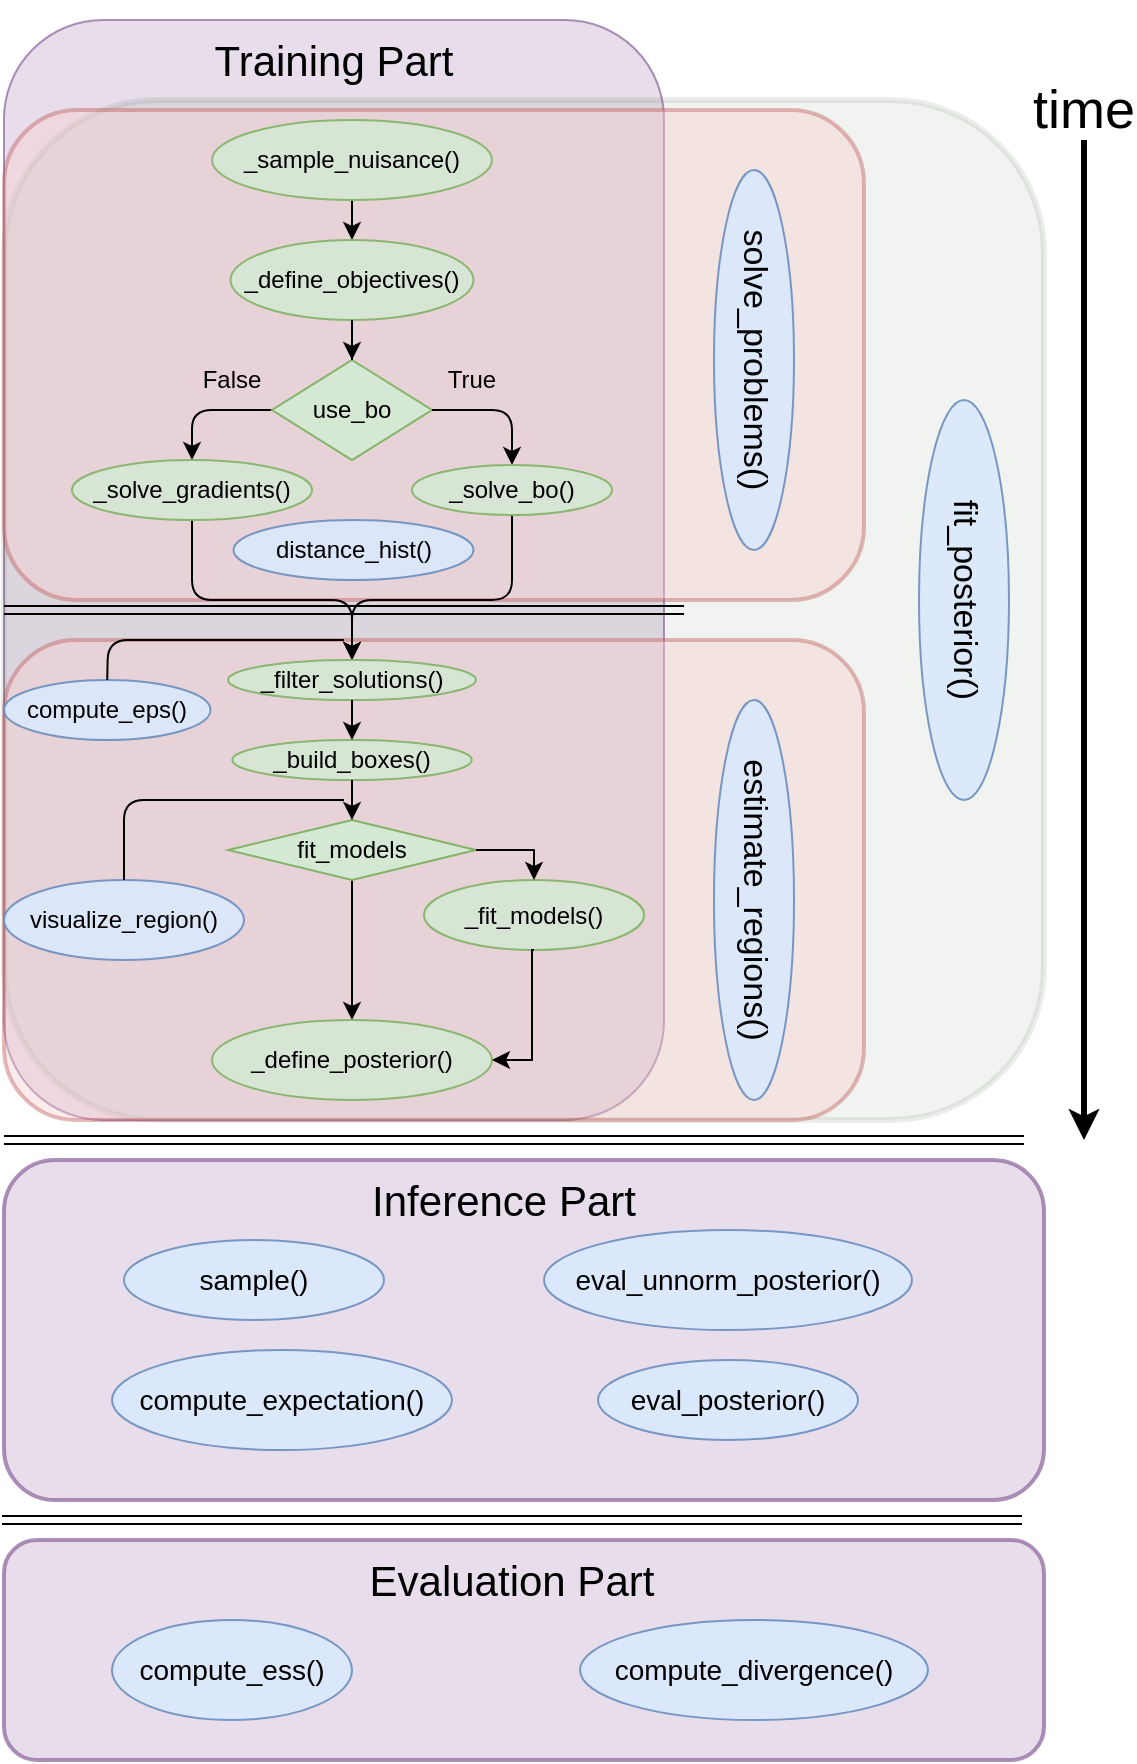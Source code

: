 <mxfile version="13.6.4" type="device"><diagram id="C5RBs43oDa-KdzZeNtuy" name="Page-1"><mxGraphModel dx="1350" dy="738" grid="1" gridSize="10" guides="1" tooltips="1" connect="1" arrows="1" fold="1" page="1" pageScale="1" pageWidth="827" pageHeight="1169" math="0" shadow="0"><root><mxCell id="WIyWlLk6GJQsqaUBKTNV-0"/><mxCell id="WIyWlLk6GJQsqaUBKTNV-1" parent="WIyWlLk6GJQsqaUBKTNV-0"/><mxCell id="qcAdu_9-AjF_YOfYh3q7-18" value="" style="rounded=1;whiteSpace=wrap;html=1;fillColor=#e1d5e7;strokeColor=#9673a6;opacity=80;fontFamily=Helvetica;" parent="WIyWlLk6GJQsqaUBKTNV-1" vertex="1"><mxGeometry x="110" y="50" width="330" height="550" as="geometry"/></mxCell><mxCell id="qcAdu_9-AjF_YOfYh3q7-25" value="" style="rounded=1;whiteSpace=wrap;html=1;fillColor=#6d8764;strokeColor=#3A5431;opacity=10;strokeWidth=3;fontColor=#ffffff;fontFamily=Helvetica;" parent="WIyWlLk6GJQsqaUBKTNV-1" vertex="1"><mxGeometry x="110" y="90" width="520" height="510" as="geometry"/></mxCell><mxCell id="qcAdu_9-AjF_YOfYh3q7-22" value="" style="rounded=1;whiteSpace=wrap;html=1;fillColor=#f8cecc;strokeColor=#b85450;opacity=40;strokeWidth=2;fontFamily=Helvetica;" parent="WIyWlLk6GJQsqaUBKTNV-1" vertex="1"><mxGeometry x="110" y="360" width="430" height="240" as="geometry"/></mxCell><mxCell id="qcAdu_9-AjF_YOfYh3q7-21" value="" style="rounded=1;whiteSpace=wrap;html=1;fillColor=#f8cecc;strokeColor=#b85450;opacity=40;strokeWidth=2;perimeterSpacing=4;fontFamily=Helvetica;" parent="WIyWlLk6GJQsqaUBKTNV-1" vertex="1"><mxGeometry x="110" y="95" width="430" height="245" as="geometry"/></mxCell><mxCell id="qcAdu_9-AjF_YOfYh3q7-48" value="" style="rounded=1;whiteSpace=wrap;html=1;fillColor=#e1d5e7;strokeColor=#9673a6;opacity=80;fontFamily=Helvetica;strokeWidth=2;" parent="WIyWlLk6GJQsqaUBKTNV-1" vertex="1"><mxGeometry x="110" y="620" width="520" height="170" as="geometry"/></mxCell><mxCell id="qcAdu_9-AjF_YOfYh3q7-4" style="edgeStyle=orthogonalEdgeStyle;rounded=0;orthogonalLoop=1;jettySize=auto;html=1;exitX=0.5;exitY=1;exitDx=0;exitDy=0;entryX=0.5;entryY=0;entryDx=0;entryDy=0;fontFamily=Helvetica;" parent="WIyWlLk6GJQsqaUBKTNV-1" source="qcAdu_9-AjF_YOfYh3q7-28" target="qcAdu_9-AjF_YOfYh3q7-29" edge="1"><mxGeometry relative="1" as="geometry"><mxPoint x="284" y="155" as="sourcePoint"/><mxPoint x="284" y="175" as="targetPoint"/></mxGeometry></mxCell><mxCell id="qcAdu_9-AjF_YOfYh3q7-6" value="" style="endArrow=classic;html=1;entryX=0.5;entryY=0;entryDx=0;entryDy=0;exitX=0;exitY=0.5;exitDx=0;exitDy=0;fontFamily=Helvetica;" parent="WIyWlLk6GJQsqaUBKTNV-1" source="qcAdu_9-AjF_YOfYh3q7-7" target="qcAdu_9-AjF_YOfYh3q7-30" edge="1"><mxGeometry width="50" height="50" relative="1" as="geometry"><mxPoint x="244" y="265" as="sourcePoint"/><mxPoint x="204" y="305" as="targetPoint"/><Array as="points"><mxPoint x="204" y="245"/></Array></mxGeometry></mxCell><mxCell id="qcAdu_9-AjF_YOfYh3q7-7" value="use_bo" style="rhombus;whiteSpace=wrap;html=1;fillColor=#d5e8d4;strokeColor=#82b366;fontFamily=Helvetica;" parent="WIyWlLk6GJQsqaUBKTNV-1" vertex="1"><mxGeometry x="244" y="220" width="80" height="50" as="geometry"/></mxCell><mxCell id="qcAdu_9-AjF_YOfYh3q7-9" value="" style="endArrow=classic;html=1;exitX=1;exitY=0.5;exitDx=0;exitDy=0;entryX=0.5;entryY=0;entryDx=0;entryDy=0;fontFamily=Helvetica;" parent="WIyWlLk6GJQsqaUBKTNV-1" source="qcAdu_9-AjF_YOfYh3q7-7" target="qcAdu_9-AjF_YOfYh3q7-31" edge="1"><mxGeometry width="50" height="50" relative="1" as="geometry"><mxPoint x="514" y="455" as="sourcePoint"/><mxPoint x="364" y="305" as="targetPoint"/><Array as="points"><mxPoint x="364" y="245"/></Array></mxGeometry></mxCell><mxCell id="qcAdu_9-AjF_YOfYh3q7-12" value="False" style="text;html=1;strokeColor=none;fillColor=none;align=center;verticalAlign=middle;whiteSpace=wrap;rounded=0;fontFamily=Helvetica;" parent="WIyWlLk6GJQsqaUBKTNV-1" vertex="1"><mxGeometry x="204" y="220" width="40" height="20" as="geometry"/></mxCell><mxCell id="qcAdu_9-AjF_YOfYh3q7-13" value="&lt;div&gt;True&lt;/div&gt;" style="text;html=1;strokeColor=none;fillColor=none;align=center;verticalAlign=middle;whiteSpace=wrap;rounded=0;fontFamily=Helvetica;" parent="WIyWlLk6GJQsqaUBKTNV-1" vertex="1"><mxGeometry x="329" y="220" width="30" height="20" as="geometry"/></mxCell><mxCell id="qcAdu_9-AjF_YOfYh3q7-15" value="" style="endArrow=classic;html=1;exitX=0.5;exitY=1;exitDx=0;exitDy=0;fontFamily=Helvetica;entryX=0.5;entryY=0;entryDx=0;entryDy=0;" parent="WIyWlLk6GJQsqaUBKTNV-1" source="27An2EoxrtJzcO6eq-NU-0" target="qcAdu_9-AjF_YOfYh3q7-34" edge="1"><mxGeometry width="50" height="50" relative="1" as="geometry"><mxPoint x="284" y="515" as="sourcePoint"/><mxPoint x="284" y="545" as="targetPoint"/></mxGeometry></mxCell><mxCell id="qcAdu_9-AjF_YOfYh3q7-16" value="" style="endArrow=classic;html=1;exitX=0.5;exitY=1;exitDx=0;exitDy=0;entryX=0.5;entryY=0;entryDx=0;entryDy=0;fontFamily=Helvetica;" parent="WIyWlLk6GJQsqaUBKTNV-1" source="qcAdu_9-AjF_YOfYh3q7-30" target="qcAdu_9-AjF_YOfYh3q7-32" edge="1"><mxGeometry width="50" height="50" relative="1" as="geometry"><mxPoint x="204" y="345" as="sourcePoint"/><mxPoint x="284" y="405" as="targetPoint"/><Array as="points"><mxPoint x="204" y="340"/><mxPoint x="284" y="340"/></Array></mxGeometry></mxCell><mxCell id="qcAdu_9-AjF_YOfYh3q7-17" value="" style="endArrow=classic;html=1;exitX=0.5;exitY=1;exitDx=0;exitDy=0;fontFamily=Helvetica;entryX=0.5;entryY=0;entryDx=0;entryDy=0;" parent="WIyWlLk6GJQsqaUBKTNV-1" source="qcAdu_9-AjF_YOfYh3q7-31" target="qcAdu_9-AjF_YOfYh3q7-32" edge="1"><mxGeometry width="50" height="50" relative="1" as="geometry"><mxPoint x="364" y="345" as="sourcePoint"/><mxPoint x="284" y="405" as="targetPoint"/><Array as="points"><mxPoint x="364" y="340"/><mxPoint x="284" y="340"/></Array></mxGeometry></mxCell><mxCell id="qcAdu_9-AjF_YOfYh3q7-19" value="&lt;div style=&quot;font-size: 21px&quot;&gt;&lt;font style=&quot;font-size: 21px&quot;&gt;Training Part&lt;/font&gt;&lt;/div&gt;" style="text;html=1;strokeColor=none;fillColor=none;align=center;verticalAlign=middle;whiteSpace=wrap;rounded=0;fontFamily=Helvetica;" parent="WIyWlLk6GJQsqaUBKTNV-1" vertex="1"><mxGeometry x="205" y="40" width="140" height="60" as="geometry"/></mxCell><mxCell id="qcAdu_9-AjF_YOfYh3q7-28" value="_sample_nuisance()" style="ellipse;whiteSpace=wrap;html=1;strokeWidth=1;opacity=90;fillColor=#d5e8d4;strokeColor=#82b366;fontFamily=Helvetica;" parent="WIyWlLk6GJQsqaUBKTNV-1" vertex="1"><mxGeometry x="214" y="100" width="140" height="40" as="geometry"/></mxCell><mxCell id="qcAdu_9-AjF_YOfYh3q7-29" value="_define_objectives()" style="ellipse;whiteSpace=wrap;html=1;strokeWidth=1;opacity=90;fillColor=#d5e8d4;strokeColor=#82b366;fontFamily=Helvetica;" parent="WIyWlLk6GJQsqaUBKTNV-1" vertex="1"><mxGeometry x="223.25" y="160" width="121.5" height="40" as="geometry"/></mxCell><mxCell id="qcAdu_9-AjF_YOfYh3q7-30" value="_solve_gradients()" style="ellipse;whiteSpace=wrap;html=1;strokeWidth=1;opacity=90;fillColor=#d5e8d4;strokeColor=#82b366;fontFamily=Helvetica;" parent="WIyWlLk6GJQsqaUBKTNV-1" vertex="1"><mxGeometry x="144" y="270" width="120" height="30" as="geometry"/></mxCell><mxCell id="qcAdu_9-AjF_YOfYh3q7-31" value="_solve_bo()" style="ellipse;whiteSpace=wrap;html=1;strokeWidth=1;opacity=90;fillColor=#d5e8d4;strokeColor=#82b366;fontFamily=Helvetica;" parent="WIyWlLk6GJQsqaUBKTNV-1" vertex="1"><mxGeometry x="314" y="272.5" width="100" height="25" as="geometry"/></mxCell><mxCell id="qcAdu_9-AjF_YOfYh3q7-32" value="_filter_solutions()" style="ellipse;whiteSpace=wrap;html=1;strokeWidth=1;opacity=90;fillColor=#d5e8d4;strokeColor=#82b366;fontFamily=Helvetica;" parent="WIyWlLk6GJQsqaUBKTNV-1" vertex="1"><mxGeometry x="222" y="370" width="124" height="20" as="geometry"/></mxCell><mxCell id="qcAdu_9-AjF_YOfYh3q7-33" value="_build_boxes()" style="ellipse;whiteSpace=wrap;html=1;strokeWidth=1;opacity=90;fillColor=#d5e8d4;strokeColor=#82b366;fontFamily=Helvetica;" parent="WIyWlLk6GJQsqaUBKTNV-1" vertex="1"><mxGeometry x="224.13" y="410" width="119.75" height="20" as="geometry"/></mxCell><mxCell id="qcAdu_9-AjF_YOfYh3q7-34" value="_define_posterior()" style="ellipse;whiteSpace=wrap;html=1;strokeWidth=1;opacity=90;fillColor=#d5e8d4;strokeColor=#82b366;fontFamily=Helvetica;" parent="WIyWlLk6GJQsqaUBKTNV-1" vertex="1"><mxGeometry x="214" y="550" width="140" height="40" as="geometry"/></mxCell><mxCell id="qcAdu_9-AjF_YOfYh3q7-40" value="" style="shape=link;html=1;fontFamily=Helvetica;" parent="WIyWlLk6GJQsqaUBKTNV-1" edge="1"><mxGeometry width="100" relative="1" as="geometry"><mxPoint x="110" y="610" as="sourcePoint"/><mxPoint x="620" y="610" as="targetPoint"/><Array as="points"><mxPoint x="280" y="610"/></Array></mxGeometry></mxCell><mxCell id="qcAdu_9-AjF_YOfYh3q7-41" value="sample()" style="ellipse;whiteSpace=wrap;html=1;strokeWidth=1;opacity=90;fillColor=#dae8fc;strokeColor=#6c8ebf;fontFamily=Helvetica;fontSize=14;" parent="WIyWlLk6GJQsqaUBKTNV-1" vertex="1"><mxGeometry x="170" y="660" width="130" height="40" as="geometry"/></mxCell><mxCell id="qcAdu_9-AjF_YOfYh3q7-42" value="eval_posterior()" style="ellipse;whiteSpace=wrap;html=1;strokeWidth=1;opacity=90;fillColor=#dae8fc;strokeColor=#6c8ebf;fontFamily=Helvetica;fontSize=14;" parent="WIyWlLk6GJQsqaUBKTNV-1" vertex="1"><mxGeometry x="407" y="720" width="130" height="40" as="geometry"/></mxCell><mxCell id="qcAdu_9-AjF_YOfYh3q7-43" value="eval_unnorm_posterior()" style="ellipse;whiteSpace=wrap;html=1;strokeWidth=1;opacity=90;fillColor=#dae8fc;strokeColor=#6c8ebf;fontFamily=Helvetica;fontSize=14;" parent="WIyWlLk6GJQsqaUBKTNV-1" vertex="1"><mxGeometry x="380" y="655" width="184" height="50" as="geometry"/></mxCell><mxCell id="qcAdu_9-AjF_YOfYh3q7-44" value="compute_expectation()" style="ellipse;whiteSpace=wrap;html=1;strokeWidth=1;opacity=90;fillColor=#dae8fc;strokeColor=#6c8ebf;fontFamily=Helvetica;fontSize=14;" parent="WIyWlLk6GJQsqaUBKTNV-1" vertex="1"><mxGeometry x="164" y="715" width="170" height="50" as="geometry"/></mxCell><mxCell id="qcAdu_9-AjF_YOfYh3q7-45" value="&lt;font style=&quot;font-size: 17px&quot;&gt;fit_posterior()&lt;/font&gt;" style="ellipse;whiteSpace=wrap;html=1;strokeWidth=1;opacity=90;fillColor=#dae8fc;strokeColor=#6c8ebf;fontFamily=Helvetica;rotation=90;" parent="WIyWlLk6GJQsqaUBKTNV-1" vertex="1"><mxGeometry x="490" y="317.5" width="200" height="45" as="geometry"/></mxCell><mxCell id="qcAdu_9-AjF_YOfYh3q7-46" value="&lt;font style=&quot;font-size: 17px&quot;&gt;solve_problems()&lt;/font&gt;" style="ellipse;whiteSpace=wrap;html=1;strokeWidth=1;opacity=90;fillColor=#dae8fc;strokeColor=#6c8ebf;fontFamily=Helvetica;rotation=90;" parent="WIyWlLk6GJQsqaUBKTNV-1" vertex="1"><mxGeometry x="390" y="200" width="190" height="40" as="geometry"/></mxCell><mxCell id="qcAdu_9-AjF_YOfYh3q7-47" value="&lt;font style=&quot;font-size: 17px&quot;&gt;estimate_regions()&lt;/font&gt;" style="ellipse;whiteSpace=wrap;html=1;strokeWidth=1;opacity=90;fillColor=#dae8fc;strokeColor=#6c8ebf;fontFamily=Helvetica;rotation=90;" parent="WIyWlLk6GJQsqaUBKTNV-1" vertex="1"><mxGeometry x="385" y="470" width="200" height="40" as="geometry"/></mxCell><mxCell id="qcAdu_9-AjF_YOfYh3q7-52" value="&lt;font style=&quot;font-size: 21px&quot;&gt;Inference Part&lt;/font&gt;" style="text;html=1;strokeColor=none;fillColor=none;align=center;verticalAlign=middle;whiteSpace=wrap;rounded=0;fontFamily=Helvetica;opacity=80;" parent="WIyWlLk6GJQsqaUBKTNV-1" vertex="1"><mxGeometry x="280" y="620" width="160" height="40" as="geometry"/></mxCell><mxCell id="qcAdu_9-AjF_YOfYh3q7-53" value="" style="shape=link;html=1;fontFamily=Helvetica;" parent="WIyWlLk6GJQsqaUBKTNV-1" edge="1"><mxGeometry width="100" relative="1" as="geometry"><mxPoint x="109" y="800" as="sourcePoint"/><mxPoint x="619" y="800" as="targetPoint"/><Array as="points"><mxPoint x="279" y="800"/></Array></mxGeometry></mxCell><mxCell id="qcAdu_9-AjF_YOfYh3q7-54" value="" style="rounded=1;whiteSpace=wrap;html=1;fillColor=#e1d5e7;strokeColor=#9673a6;opacity=80;fontFamily=Helvetica;strokeWidth=2;" parent="WIyWlLk6GJQsqaUBKTNV-1" vertex="1"><mxGeometry x="110" y="810" width="520" height="110" as="geometry"/></mxCell><mxCell id="qcAdu_9-AjF_YOfYh3q7-55" value="&lt;font style=&quot;font-size: 21px&quot;&gt;Evaluation Part&lt;/font&gt;" style="text;html=1;strokeColor=none;fillColor=none;align=center;verticalAlign=middle;whiteSpace=wrap;rounded=0;fontFamily=Helvetica;opacity=80;" parent="WIyWlLk6GJQsqaUBKTNV-1" vertex="1"><mxGeometry x="284" y="810" width="160" height="40" as="geometry"/></mxCell><mxCell id="qcAdu_9-AjF_YOfYh3q7-56" value="compute_ess()" style="ellipse;whiteSpace=wrap;html=1;strokeWidth=1;opacity=90;fillColor=#dae8fc;strokeColor=#6c8ebf;fontFamily=Helvetica;fontSize=14;" parent="WIyWlLk6GJQsqaUBKTNV-1" vertex="1"><mxGeometry x="164" y="850" width="120" height="50" as="geometry"/></mxCell><mxCell id="qcAdu_9-AjF_YOfYh3q7-57" value="compute_divergence()" style="ellipse;whiteSpace=wrap;html=1;strokeWidth=1;opacity=90;fillColor=#dae8fc;strokeColor=#6c8ebf;fontFamily=Helvetica;fontSize=14;" parent="WIyWlLk6GJQsqaUBKTNV-1" vertex="1"><mxGeometry x="398" y="850" width="174" height="50" as="geometry"/></mxCell><mxCell id="qcAdu_9-AjF_YOfYh3q7-58" value="distance_hist()" style="ellipse;whiteSpace=wrap;html=1;strokeWidth=1;opacity=90;fillColor=#dae8fc;strokeColor=#6c8ebf;fontFamily=Helvetica;" parent="WIyWlLk6GJQsqaUBKTNV-1" vertex="1"><mxGeometry x="224.75" y="300" width="120" height="30" as="geometry"/></mxCell><mxCell id="qcAdu_9-AjF_YOfYh3q7-59" value="visualize_region()" style="ellipse;whiteSpace=wrap;html=1;strokeWidth=1;opacity=90;fillColor=#dae8fc;strokeColor=#6c8ebf;fontFamily=Helvetica;" parent="WIyWlLk6GJQsqaUBKTNV-1" vertex="1"><mxGeometry x="110" y="480" width="120" height="40" as="geometry"/></mxCell><mxCell id="qcAdu_9-AjF_YOfYh3q7-64" value="" style="shape=link;html=1;fontFamily=Helvetica;exitX=0;exitY=0.5;exitDx=0;exitDy=0;" parent="WIyWlLk6GJQsqaUBKTNV-1" source="qcAdu_9-AjF_YOfYh3q7-25" edge="1"><mxGeometry width="100" relative="1" as="geometry"><mxPoint x="180" y="350" as="sourcePoint"/><mxPoint x="450" y="345" as="targetPoint"/><Array as="points"/></mxGeometry></mxCell><mxCell id="lENhL_8H_t0cHYGKjKf6-0" value="compute_eps()" style="ellipse;whiteSpace=wrap;html=1;strokeWidth=1;opacity=90;fillColor=#dae8fc;strokeColor=#6c8ebf;fontFamily=Helvetica;" parent="WIyWlLk6GJQsqaUBKTNV-1" vertex="1"><mxGeometry x="110" y="380" width="103.25" height="30" as="geometry"/></mxCell><mxCell id="27An2EoxrtJzcO6eq-NU-0" value="&lt;div&gt;fit_models&lt;/div&gt;" style="rhombus;whiteSpace=wrap;html=1;fillColor=#d5e8d4;strokeColor=#82b366;fontFamily=Helvetica;" parent="WIyWlLk6GJQsqaUBKTNV-1" vertex="1"><mxGeometry x="222" y="450" width="124" height="30" as="geometry"/></mxCell><mxCell id="27An2EoxrtJzcO6eq-NU-1" value="_fit_models()" style="ellipse;whiteSpace=wrap;html=1;strokeWidth=1;opacity=90;fillColor=#d5e8d4;strokeColor=#82b366;fontFamily=Helvetica;" parent="WIyWlLk6GJQsqaUBKTNV-1" vertex="1"><mxGeometry x="320" y="480" width="110" height="35" as="geometry"/></mxCell><mxCell id="27An2EoxrtJzcO6eq-NU-3" style="edgeStyle=orthogonalEdgeStyle;rounded=0;orthogonalLoop=1;jettySize=auto;html=1;exitX=0.5;exitY=1;exitDx=0;exitDy=0;fontFamily=Helvetica;" parent="WIyWlLk6GJQsqaUBKTNV-1" source="qcAdu_9-AjF_YOfYh3q7-29" target="qcAdu_9-AjF_YOfYh3q7-7" edge="1"><mxGeometry relative="1" as="geometry"><mxPoint x="294" y="150" as="sourcePoint"/><mxPoint x="294" y="170" as="targetPoint"/></mxGeometry></mxCell><mxCell id="27An2EoxrtJzcO6eq-NU-8" style="edgeStyle=orthogonalEdgeStyle;rounded=0;orthogonalLoop=1;jettySize=auto;html=1;fontFamily=Helvetica;entryX=0.5;entryY=0;entryDx=0;entryDy=0;exitX=1;exitY=0.5;exitDx=0;exitDy=0;" parent="WIyWlLk6GJQsqaUBKTNV-1" source="27An2EoxrtJzcO6eq-NU-0" target="27An2EoxrtJzcO6eq-NU-1" edge="1"><mxGeometry relative="1" as="geometry"><mxPoint x="293" y="440" as="sourcePoint"/><mxPoint x="292.75" y="460" as="targetPoint"/></mxGeometry></mxCell><mxCell id="27An2EoxrtJzcO6eq-NU-9" style="edgeStyle=orthogonalEdgeStyle;rounded=0;orthogonalLoop=1;jettySize=auto;html=1;fontFamily=Helvetica;entryX=1;entryY=0.5;entryDx=0;entryDy=0;exitX=0.5;exitY=1;exitDx=0;exitDy=0;" parent="WIyWlLk6GJQsqaUBKTNV-1" source="27An2EoxrtJzcO6eq-NU-1" target="qcAdu_9-AjF_YOfYh3q7-34" edge="1"><mxGeometry relative="1" as="geometry"><mxPoint x="303" y="450" as="sourcePoint"/><mxPoint x="302.75" y="470" as="targetPoint"/><Array as="points"><mxPoint x="374" y="570"/></Array></mxGeometry></mxCell><mxCell id="27An2EoxrtJzcO6eq-NU-11" value="" style="endArrow=none;html=1;fontFamily=Helvetica;exitX=0.5;exitY=0;exitDx=0;exitDy=0;" parent="WIyWlLk6GJQsqaUBKTNV-1" source="qcAdu_9-AjF_YOfYh3q7-59" edge="1"><mxGeometry width="50" height="50" relative="1" as="geometry"><mxPoint x="390" y="420" as="sourcePoint"/><mxPoint x="280" y="440" as="targetPoint"/><Array as="points"><mxPoint x="170" y="440"/></Array></mxGeometry></mxCell><mxCell id="27An2EoxrtJzcO6eq-NU-12" value="" style="endArrow=none;html=1;fontFamily=Helvetica;exitX=0.5;exitY=0;exitDx=0;exitDy=0;" parent="WIyWlLk6GJQsqaUBKTNV-1" source="lENhL_8H_t0cHYGKjKf6-0" edge="1"><mxGeometry width="50" height="50" relative="1" as="geometry"><mxPoint x="180" y="490" as="sourcePoint"/><mxPoint x="280" y="360" as="targetPoint"/><Array as="points"><mxPoint x="162" y="360"/></Array></mxGeometry></mxCell><mxCell id="27An2EoxrtJzcO6eq-NU-14" value="" style="endArrow=classic;html=1;fontFamily=Helvetica;exitX=0.5;exitY=1;exitDx=0;exitDy=0;entryX=0.5;entryY=0;entryDx=0;entryDy=0;" parent="WIyWlLk6GJQsqaUBKTNV-1" source="qcAdu_9-AjF_YOfYh3q7-32" target="qcAdu_9-AjF_YOfYh3q7-33" edge="1"><mxGeometry width="50" height="50" relative="1" as="geometry"><mxPoint x="390" y="400" as="sourcePoint"/><mxPoint x="440" y="350" as="targetPoint"/></mxGeometry></mxCell><mxCell id="27An2EoxrtJzcO6eq-NU-15" value="" style="endArrow=classic;html=1;fontFamily=Helvetica;exitX=0.5;exitY=1;exitDx=0;exitDy=0;entryX=0.5;entryY=0;entryDx=0;entryDy=0;" parent="WIyWlLk6GJQsqaUBKTNV-1" source="qcAdu_9-AjF_YOfYh3q7-33" target="27An2EoxrtJzcO6eq-NU-0" edge="1"><mxGeometry width="50" height="50" relative="1" as="geometry"><mxPoint x="294" y="400" as="sourcePoint"/><mxPoint x="290.625" y="420" as="targetPoint"/></mxGeometry></mxCell><mxCell id="27An2EoxrtJzcO6eq-NU-16" value="" style="endArrow=classic;html=1;fontFamily=Helvetica;fontSize=14;strokeWidth=3;" parent="WIyWlLk6GJQsqaUBKTNV-1" edge="1"><mxGeometry width="50" height="50" relative="1" as="geometry"><mxPoint x="650" y="110" as="sourcePoint"/><mxPoint x="650" y="610" as="targetPoint"/></mxGeometry></mxCell><mxCell id="27An2EoxrtJzcO6eq-NU-18" value="&lt;font style=&quot;font-size: 27px&quot;&gt;t&lt;/font&gt;&lt;font style=&quot;font-size: 27px&quot;&gt;ime&lt;/font&gt;" style="text;html=1;strokeColor=none;fillColor=none;align=center;verticalAlign=middle;whiteSpace=wrap;rounded=0;" parent="WIyWlLk6GJQsqaUBKTNV-1" vertex="1"><mxGeometry x="630" y="70" width="40" height="50" as="geometry"/></mxCell></root></mxGraphModel></diagram></mxfile>